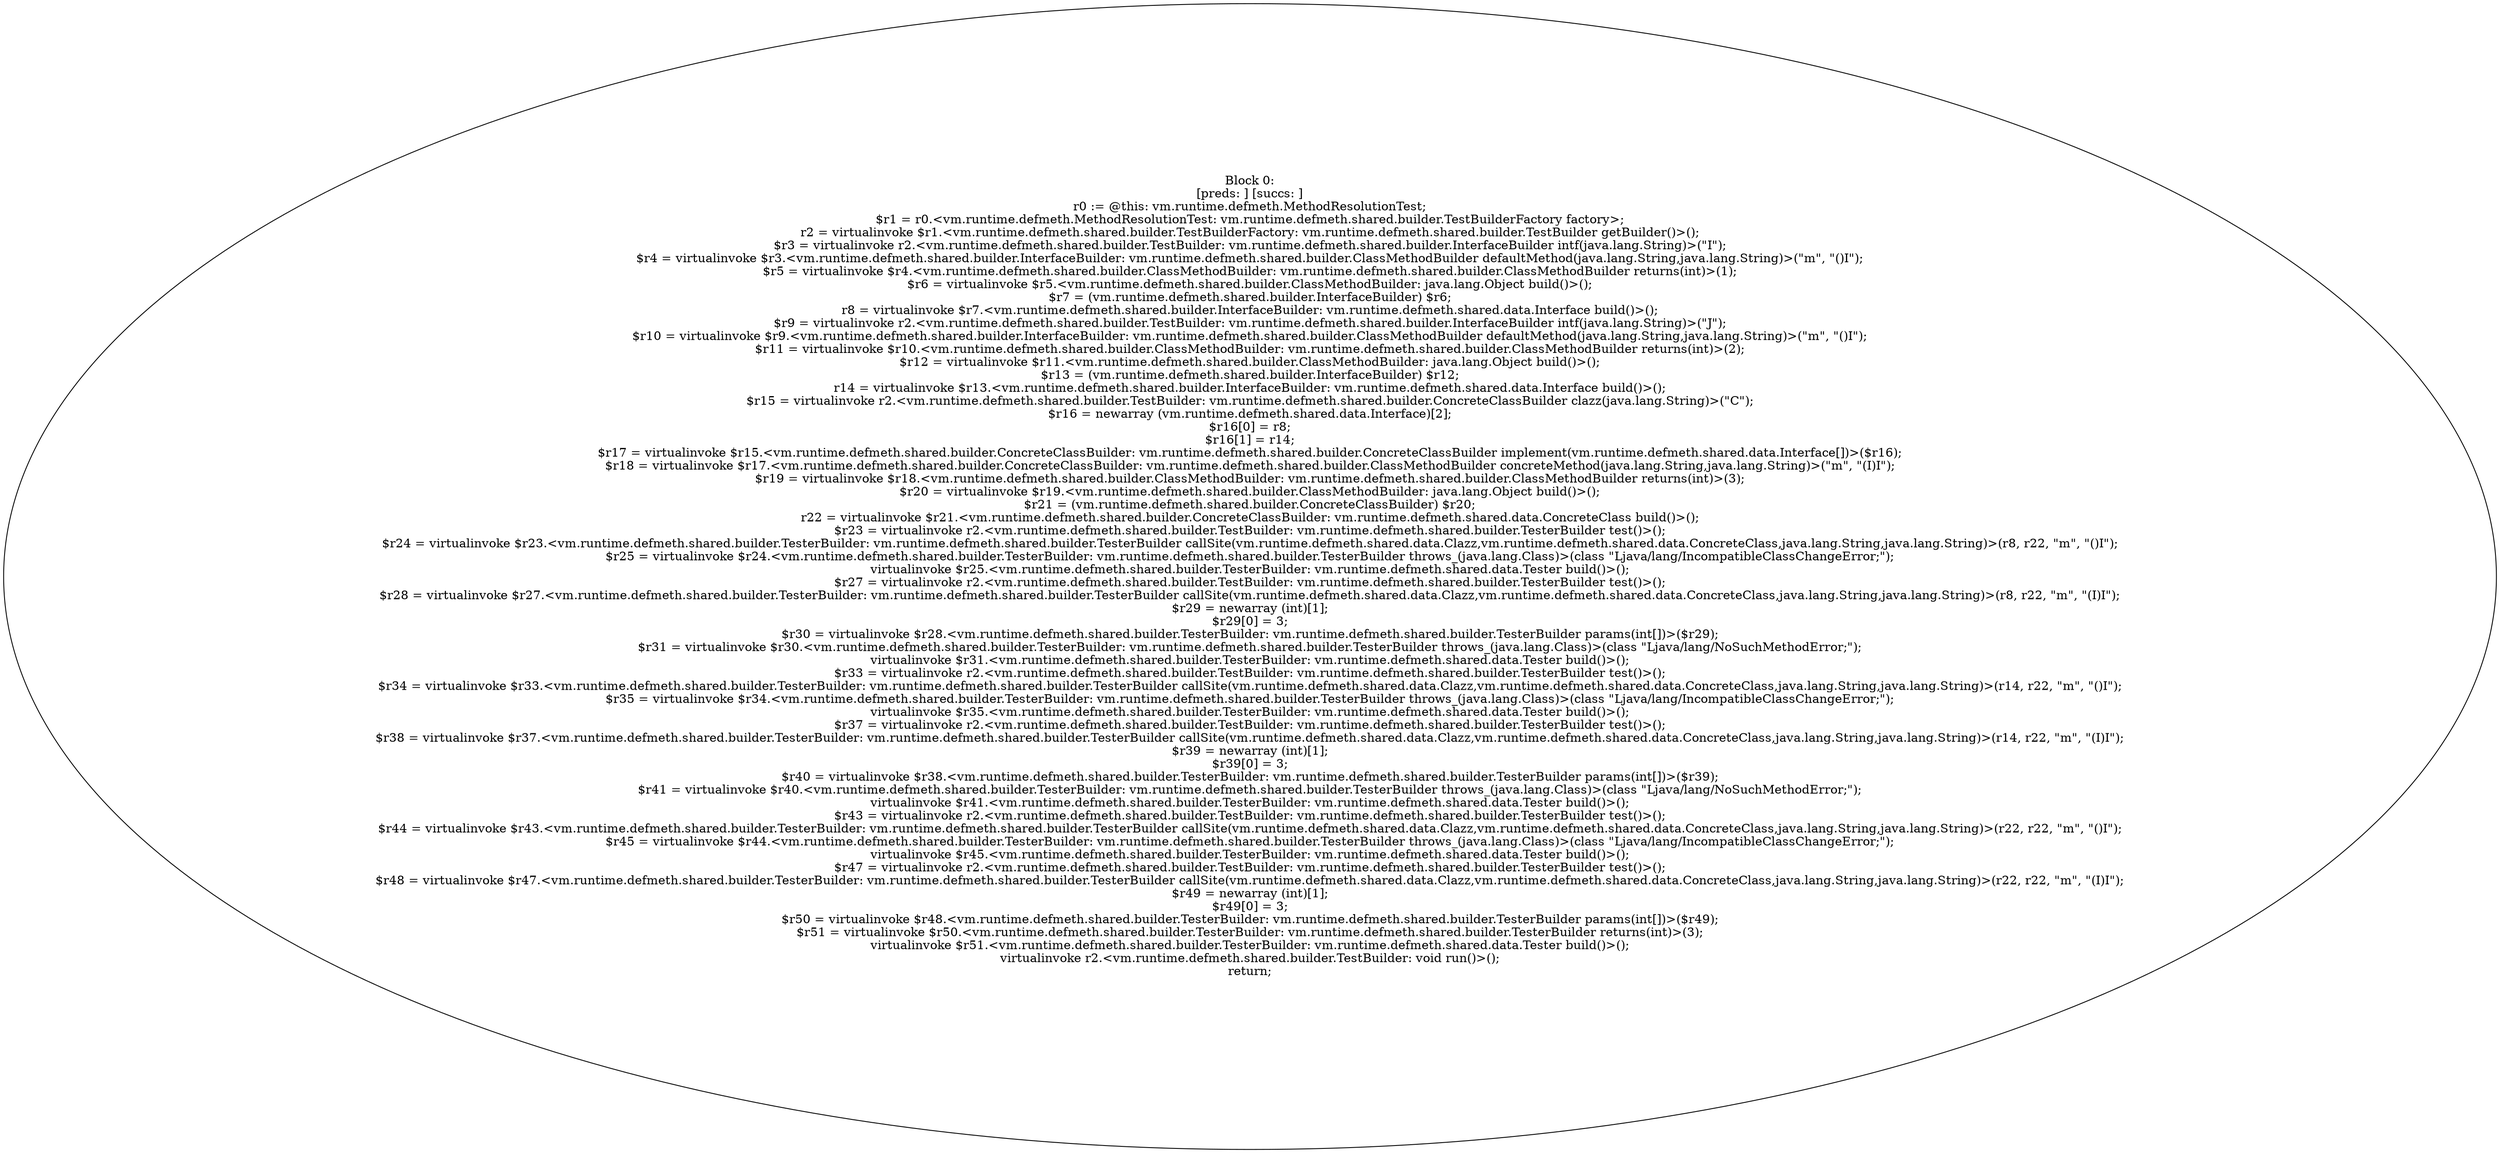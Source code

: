 digraph "unitGraph" {
    "Block 0:
[preds: ] [succs: ]
r0 := @this: vm.runtime.defmeth.MethodResolutionTest;
$r1 = r0.<vm.runtime.defmeth.MethodResolutionTest: vm.runtime.defmeth.shared.builder.TestBuilderFactory factory>;
r2 = virtualinvoke $r1.<vm.runtime.defmeth.shared.builder.TestBuilderFactory: vm.runtime.defmeth.shared.builder.TestBuilder getBuilder()>();
$r3 = virtualinvoke r2.<vm.runtime.defmeth.shared.builder.TestBuilder: vm.runtime.defmeth.shared.builder.InterfaceBuilder intf(java.lang.String)>(\"I\");
$r4 = virtualinvoke $r3.<vm.runtime.defmeth.shared.builder.InterfaceBuilder: vm.runtime.defmeth.shared.builder.ClassMethodBuilder defaultMethod(java.lang.String,java.lang.String)>(\"m\", \"()I\");
$r5 = virtualinvoke $r4.<vm.runtime.defmeth.shared.builder.ClassMethodBuilder: vm.runtime.defmeth.shared.builder.ClassMethodBuilder returns(int)>(1);
$r6 = virtualinvoke $r5.<vm.runtime.defmeth.shared.builder.ClassMethodBuilder: java.lang.Object build()>();
$r7 = (vm.runtime.defmeth.shared.builder.InterfaceBuilder) $r6;
r8 = virtualinvoke $r7.<vm.runtime.defmeth.shared.builder.InterfaceBuilder: vm.runtime.defmeth.shared.data.Interface build()>();
$r9 = virtualinvoke r2.<vm.runtime.defmeth.shared.builder.TestBuilder: vm.runtime.defmeth.shared.builder.InterfaceBuilder intf(java.lang.String)>(\"J\");
$r10 = virtualinvoke $r9.<vm.runtime.defmeth.shared.builder.InterfaceBuilder: vm.runtime.defmeth.shared.builder.ClassMethodBuilder defaultMethod(java.lang.String,java.lang.String)>(\"m\", \"()I\");
$r11 = virtualinvoke $r10.<vm.runtime.defmeth.shared.builder.ClassMethodBuilder: vm.runtime.defmeth.shared.builder.ClassMethodBuilder returns(int)>(2);
$r12 = virtualinvoke $r11.<vm.runtime.defmeth.shared.builder.ClassMethodBuilder: java.lang.Object build()>();
$r13 = (vm.runtime.defmeth.shared.builder.InterfaceBuilder) $r12;
r14 = virtualinvoke $r13.<vm.runtime.defmeth.shared.builder.InterfaceBuilder: vm.runtime.defmeth.shared.data.Interface build()>();
$r15 = virtualinvoke r2.<vm.runtime.defmeth.shared.builder.TestBuilder: vm.runtime.defmeth.shared.builder.ConcreteClassBuilder clazz(java.lang.String)>(\"C\");
$r16 = newarray (vm.runtime.defmeth.shared.data.Interface)[2];
$r16[0] = r8;
$r16[1] = r14;
$r17 = virtualinvoke $r15.<vm.runtime.defmeth.shared.builder.ConcreteClassBuilder: vm.runtime.defmeth.shared.builder.ConcreteClassBuilder implement(vm.runtime.defmeth.shared.data.Interface[])>($r16);
$r18 = virtualinvoke $r17.<vm.runtime.defmeth.shared.builder.ConcreteClassBuilder: vm.runtime.defmeth.shared.builder.ClassMethodBuilder concreteMethod(java.lang.String,java.lang.String)>(\"m\", \"(I)I\");
$r19 = virtualinvoke $r18.<vm.runtime.defmeth.shared.builder.ClassMethodBuilder: vm.runtime.defmeth.shared.builder.ClassMethodBuilder returns(int)>(3);
$r20 = virtualinvoke $r19.<vm.runtime.defmeth.shared.builder.ClassMethodBuilder: java.lang.Object build()>();
$r21 = (vm.runtime.defmeth.shared.builder.ConcreteClassBuilder) $r20;
r22 = virtualinvoke $r21.<vm.runtime.defmeth.shared.builder.ConcreteClassBuilder: vm.runtime.defmeth.shared.data.ConcreteClass build()>();
$r23 = virtualinvoke r2.<vm.runtime.defmeth.shared.builder.TestBuilder: vm.runtime.defmeth.shared.builder.TesterBuilder test()>();
$r24 = virtualinvoke $r23.<vm.runtime.defmeth.shared.builder.TesterBuilder: vm.runtime.defmeth.shared.builder.TesterBuilder callSite(vm.runtime.defmeth.shared.data.Clazz,vm.runtime.defmeth.shared.data.ConcreteClass,java.lang.String,java.lang.String)>(r8, r22, \"m\", \"()I\");
$r25 = virtualinvoke $r24.<vm.runtime.defmeth.shared.builder.TesterBuilder: vm.runtime.defmeth.shared.builder.TesterBuilder throws_(java.lang.Class)>(class \"Ljava/lang/IncompatibleClassChangeError;\");
virtualinvoke $r25.<vm.runtime.defmeth.shared.builder.TesterBuilder: vm.runtime.defmeth.shared.data.Tester build()>();
$r27 = virtualinvoke r2.<vm.runtime.defmeth.shared.builder.TestBuilder: vm.runtime.defmeth.shared.builder.TesterBuilder test()>();
$r28 = virtualinvoke $r27.<vm.runtime.defmeth.shared.builder.TesterBuilder: vm.runtime.defmeth.shared.builder.TesterBuilder callSite(vm.runtime.defmeth.shared.data.Clazz,vm.runtime.defmeth.shared.data.ConcreteClass,java.lang.String,java.lang.String)>(r8, r22, \"m\", \"(I)I\");
$r29 = newarray (int)[1];
$r29[0] = 3;
$r30 = virtualinvoke $r28.<vm.runtime.defmeth.shared.builder.TesterBuilder: vm.runtime.defmeth.shared.builder.TesterBuilder params(int[])>($r29);
$r31 = virtualinvoke $r30.<vm.runtime.defmeth.shared.builder.TesterBuilder: vm.runtime.defmeth.shared.builder.TesterBuilder throws_(java.lang.Class)>(class \"Ljava/lang/NoSuchMethodError;\");
virtualinvoke $r31.<vm.runtime.defmeth.shared.builder.TesterBuilder: vm.runtime.defmeth.shared.data.Tester build()>();
$r33 = virtualinvoke r2.<vm.runtime.defmeth.shared.builder.TestBuilder: vm.runtime.defmeth.shared.builder.TesterBuilder test()>();
$r34 = virtualinvoke $r33.<vm.runtime.defmeth.shared.builder.TesterBuilder: vm.runtime.defmeth.shared.builder.TesterBuilder callSite(vm.runtime.defmeth.shared.data.Clazz,vm.runtime.defmeth.shared.data.ConcreteClass,java.lang.String,java.lang.String)>(r14, r22, \"m\", \"()I\");
$r35 = virtualinvoke $r34.<vm.runtime.defmeth.shared.builder.TesterBuilder: vm.runtime.defmeth.shared.builder.TesterBuilder throws_(java.lang.Class)>(class \"Ljava/lang/IncompatibleClassChangeError;\");
virtualinvoke $r35.<vm.runtime.defmeth.shared.builder.TesterBuilder: vm.runtime.defmeth.shared.data.Tester build()>();
$r37 = virtualinvoke r2.<vm.runtime.defmeth.shared.builder.TestBuilder: vm.runtime.defmeth.shared.builder.TesterBuilder test()>();
$r38 = virtualinvoke $r37.<vm.runtime.defmeth.shared.builder.TesterBuilder: vm.runtime.defmeth.shared.builder.TesterBuilder callSite(vm.runtime.defmeth.shared.data.Clazz,vm.runtime.defmeth.shared.data.ConcreteClass,java.lang.String,java.lang.String)>(r14, r22, \"m\", \"(I)I\");
$r39 = newarray (int)[1];
$r39[0] = 3;
$r40 = virtualinvoke $r38.<vm.runtime.defmeth.shared.builder.TesterBuilder: vm.runtime.defmeth.shared.builder.TesterBuilder params(int[])>($r39);
$r41 = virtualinvoke $r40.<vm.runtime.defmeth.shared.builder.TesterBuilder: vm.runtime.defmeth.shared.builder.TesterBuilder throws_(java.lang.Class)>(class \"Ljava/lang/NoSuchMethodError;\");
virtualinvoke $r41.<vm.runtime.defmeth.shared.builder.TesterBuilder: vm.runtime.defmeth.shared.data.Tester build()>();
$r43 = virtualinvoke r2.<vm.runtime.defmeth.shared.builder.TestBuilder: vm.runtime.defmeth.shared.builder.TesterBuilder test()>();
$r44 = virtualinvoke $r43.<vm.runtime.defmeth.shared.builder.TesterBuilder: vm.runtime.defmeth.shared.builder.TesterBuilder callSite(vm.runtime.defmeth.shared.data.Clazz,vm.runtime.defmeth.shared.data.ConcreteClass,java.lang.String,java.lang.String)>(r22, r22, \"m\", \"()I\");
$r45 = virtualinvoke $r44.<vm.runtime.defmeth.shared.builder.TesterBuilder: vm.runtime.defmeth.shared.builder.TesterBuilder throws_(java.lang.Class)>(class \"Ljava/lang/IncompatibleClassChangeError;\");
virtualinvoke $r45.<vm.runtime.defmeth.shared.builder.TesterBuilder: vm.runtime.defmeth.shared.data.Tester build()>();
$r47 = virtualinvoke r2.<vm.runtime.defmeth.shared.builder.TestBuilder: vm.runtime.defmeth.shared.builder.TesterBuilder test()>();
$r48 = virtualinvoke $r47.<vm.runtime.defmeth.shared.builder.TesterBuilder: vm.runtime.defmeth.shared.builder.TesterBuilder callSite(vm.runtime.defmeth.shared.data.Clazz,vm.runtime.defmeth.shared.data.ConcreteClass,java.lang.String,java.lang.String)>(r22, r22, \"m\", \"(I)I\");
$r49 = newarray (int)[1];
$r49[0] = 3;
$r50 = virtualinvoke $r48.<vm.runtime.defmeth.shared.builder.TesterBuilder: vm.runtime.defmeth.shared.builder.TesterBuilder params(int[])>($r49);
$r51 = virtualinvoke $r50.<vm.runtime.defmeth.shared.builder.TesterBuilder: vm.runtime.defmeth.shared.builder.TesterBuilder returns(int)>(3);
virtualinvoke $r51.<vm.runtime.defmeth.shared.builder.TesterBuilder: vm.runtime.defmeth.shared.data.Tester build()>();
virtualinvoke r2.<vm.runtime.defmeth.shared.builder.TestBuilder: void run()>();
return;
"
}
